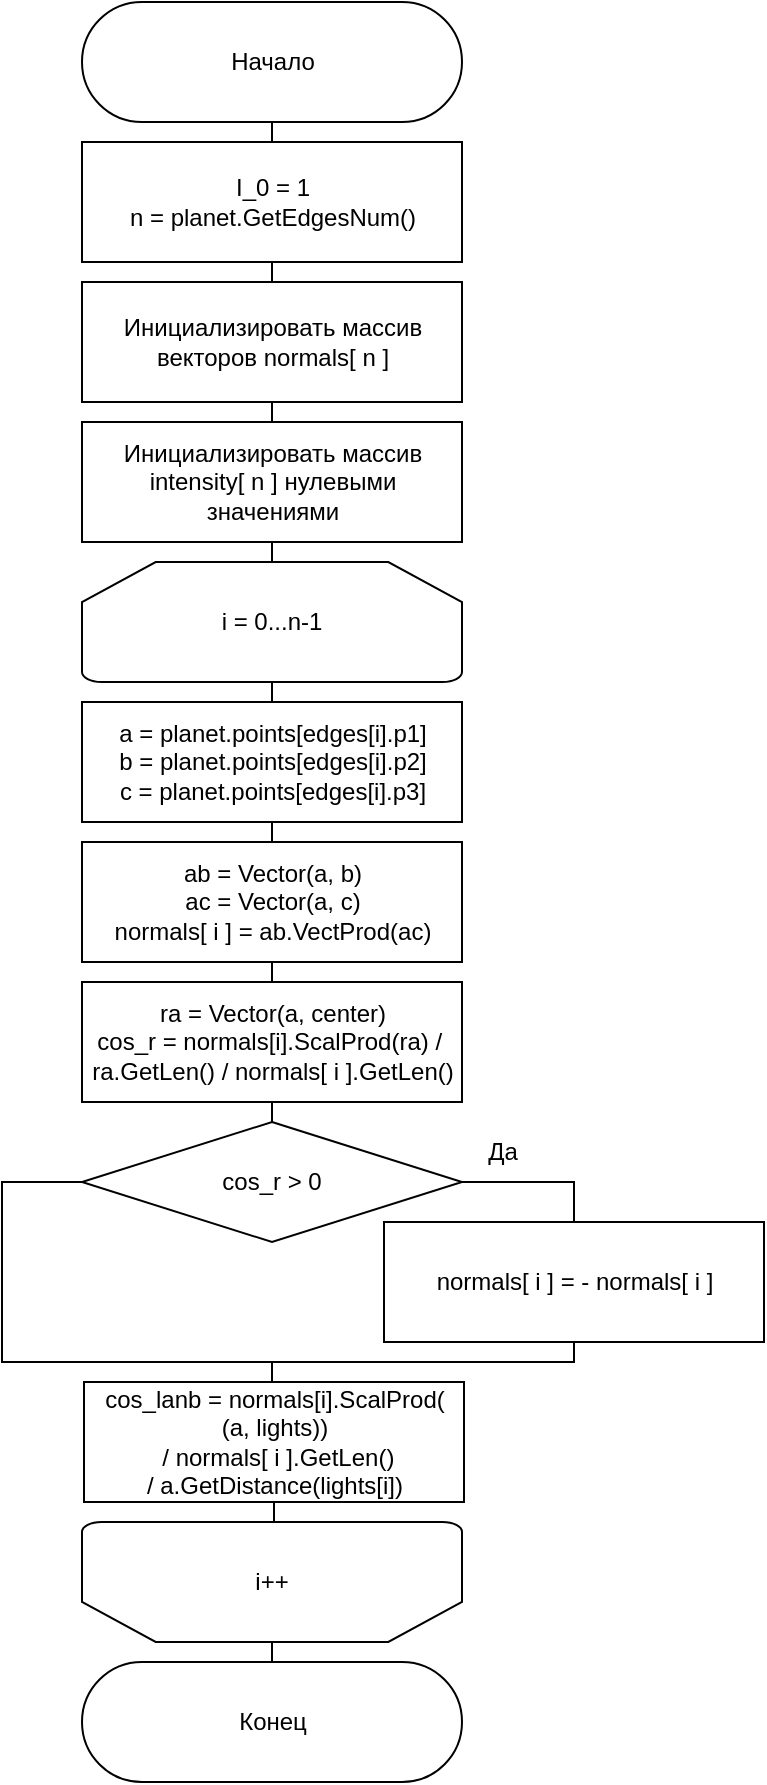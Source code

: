 <mxfile version="20.3.0" type="device"><diagram id="Kln8Bk9p3r91kDqqErFl" name="Страница 1"><mxGraphModel dx="631" dy="391" grid="1" gridSize="10" guides="1" tooltips="1" connect="1" arrows="1" fold="1" page="1" pageScale="1" pageWidth="827" pageHeight="1169" math="0" shadow="0"><root><mxCell id="0"/><mxCell id="1" parent="0"/><mxCell id="Az9r_vejQEuSjAj75GmX-1" style="edgeStyle=orthogonalEdgeStyle;rounded=0;orthogonalLoop=1;jettySize=auto;html=1;exitX=0.5;exitY=0.5;exitDx=0;exitDy=30;exitPerimeter=0;entryX=0.5;entryY=0;entryDx=0;entryDy=0;endArrow=none;endFill=0;" parent="1" source="Az9r_vejQEuSjAj75GmX-2" target="Az9r_vejQEuSjAj75GmX-3" edge="1"><mxGeometry relative="1" as="geometry"/></mxCell><mxCell id="Az9r_vejQEuSjAj75GmX-2" value="Начало" style="html=1;dashed=0;whitespace=wrap;shape=mxgraph.dfd.start" parent="1" vertex="1"><mxGeometry x="263" y="30" width="190" height="60" as="geometry"/></mxCell><mxCell id="Az9r_vejQEuSjAj75GmX-3" value="I_0 = 1&lt;br&gt;n = planet.GetEdgesNum()" style="html=1;dashed=0;whitespace=wrap;" parent="1" vertex="1"><mxGeometry x="263" y="100" width="190" height="60" as="geometry"/></mxCell><mxCell id="Az9r_vejQEuSjAj75GmX-4" style="edgeStyle=orthogonalEdgeStyle;rounded=0;orthogonalLoop=1;jettySize=auto;html=1;exitX=0.5;exitY=0;exitDx=0;exitDy=0;exitPerimeter=0;entryX=0.5;entryY=1;entryDx=0;entryDy=0;endArrow=none;endFill=0;" parent="1" target="Az9r_vejQEuSjAj75GmX-3" edge="1"><mxGeometry relative="1" as="geometry"><mxPoint x="358" y="170" as="sourcePoint"/></mxGeometry></mxCell><mxCell id="Az9r_vejQEuSjAj75GmX-11" style="edgeStyle=orthogonalEdgeStyle;rounded=0;orthogonalLoop=1;jettySize=auto;html=1;exitX=0.5;exitY=1;exitDx=0;exitDy=0;exitPerimeter=0;entryX=0.5;entryY=0;entryDx=0;entryDy=0;entryPerimeter=0;endArrow=none;endFill=0;" parent="1" target="Az9r_vejQEuSjAj75GmX-14" edge="1"><mxGeometry relative="1" as="geometry"><mxPoint x="358" y="300" as="sourcePoint"/></mxGeometry></mxCell><mxCell id="Az9r_vejQEuSjAj75GmX-14" value="i = 0...n-1" style="strokeWidth=1;html=1;shape=mxgraph.flowchart.loop_limit;whiteSpace=wrap;" parent="1" vertex="1"><mxGeometry x="263" y="310" width="190" height="60" as="geometry"/></mxCell><mxCell id="Az9r_vejQEuSjAj75GmX-15" style="edgeStyle=orthogonalEdgeStyle;rounded=0;orthogonalLoop=1;jettySize=auto;html=1;exitX=1;exitY=0.5;exitDx=0;exitDy=0;exitPerimeter=0;entryX=0.5;entryY=0;entryDx=0;entryDy=0;endArrow=none;endFill=0;" parent="1" source="Az9r_vejQEuSjAj75GmX-17" target="Az9r_vejQEuSjAj75GmX-19" edge="1"><mxGeometry relative="1" as="geometry"/></mxCell><mxCell id="Az9r_vejQEuSjAj75GmX-16" style="edgeStyle=orthogonalEdgeStyle;rounded=0;orthogonalLoop=1;jettySize=auto;html=1;exitX=0;exitY=0.5;exitDx=0;exitDy=0;exitPerimeter=0;endArrow=none;endFill=0;" parent="1" source="Az9r_vejQEuSjAj75GmX-17" edge="1"><mxGeometry relative="1" as="geometry"><mxPoint x="400" y="710" as="targetPoint"/><Array as="points"><mxPoint x="223" y="620"/><mxPoint x="223" y="710"/><mxPoint x="363" y="710"/></Array></mxGeometry></mxCell><mxCell id="Az9r_vejQEuSjAj75GmX-38" style="edgeStyle=orthogonalEdgeStyle;rounded=0;orthogonalLoop=1;jettySize=auto;html=1;exitX=0.5;exitY=0;exitDx=0;exitDy=0;exitPerimeter=0;entryX=0.5;entryY=1;entryDx=0;entryDy=0;endArrow=none;endFill=0;" parent="1" source="Az9r_vejQEuSjAj75GmX-17" target="Az9r_vejQEuSjAj75GmX-34" edge="1"><mxGeometry relative="1" as="geometry"/></mxCell><mxCell id="Az9r_vejQEuSjAj75GmX-17" value="cos_r &amp;gt; 0" style="strokeWidth=1;html=1;shape=mxgraph.flowchart.decision;whiteSpace=wrap;" parent="1" vertex="1"><mxGeometry x="263" y="590" width="190" height="60" as="geometry"/></mxCell><mxCell id="Az9r_vejQEuSjAj75GmX-40" style="edgeStyle=orthogonalEdgeStyle;rounded=0;orthogonalLoop=1;jettySize=auto;html=1;exitX=0.5;exitY=1;exitDx=0;exitDy=0;entryX=0.5;entryY=0;entryDx=0;entryDy=0;endArrow=none;endFill=0;" parent="1" source="Az9r_vejQEuSjAj75GmX-19" target="Az9r_vejQEuSjAj75GmX-39" edge="1"><mxGeometry relative="1" as="geometry"><Array as="points"><mxPoint x="509" y="710"/><mxPoint x="358" y="710"/></Array></mxGeometry></mxCell><mxCell id="Az9r_vejQEuSjAj75GmX-19" value="normals[ i ] = - normals[ i ]" style="html=1;dashed=0;whitespace=wrap;" parent="1" vertex="1"><mxGeometry x="414" y="640" width="190" height="60" as="geometry"/></mxCell><mxCell id="Az9r_vejQEuSjAj75GmX-20" style="edgeStyle=orthogonalEdgeStyle;rounded=0;orthogonalLoop=1;jettySize=auto;html=1;exitX=0.5;exitY=0;exitDx=0;exitDy=0;exitPerimeter=0;endArrow=none;endFill=0;" parent="1" source="Az9r_vejQEuSjAj75GmX-21" edge="1"><mxGeometry relative="1" as="geometry"><mxPoint x="358" y="880" as="targetPoint"/></mxGeometry></mxCell><mxCell id="sQNaGLqRT-PbEEBGvwsG-1" style="edgeStyle=orthogonalEdgeStyle;rounded=0;orthogonalLoop=1;jettySize=auto;html=1;exitX=0.5;exitY=1;exitDx=0;exitDy=0;exitPerimeter=0;entryX=0.5;entryY=1;entryDx=0;entryDy=0;endArrow=none;endFill=0;" edge="1" parent="1" source="Az9r_vejQEuSjAj75GmX-21" target="Az9r_vejQEuSjAj75GmX-39"><mxGeometry relative="1" as="geometry"/></mxCell><mxCell id="Az9r_vejQEuSjAj75GmX-21" value="i++" style="strokeWidth=1;html=1;shape=mxgraph.flowchart.loop_limit;whiteSpace=wrap;direction=west;" parent="1" vertex="1"><mxGeometry x="263" y="790" width="190" height="60" as="geometry"/></mxCell><mxCell id="Az9r_vejQEuSjAj75GmX-22" value="Да" style="text;html=1;align=center;verticalAlign=middle;resizable=0;points=[];autosize=1;strokeColor=none;fillColor=none;" parent="1" vertex="1"><mxGeometry x="453" y="590" width="40" height="30" as="geometry"/></mxCell><mxCell id="Az9r_vejQEuSjAj75GmX-27" value="Инициализировать массив&lt;br&gt;векторов normals[ n ]" style="html=1;dashed=0;whitespace=wrap;" parent="1" vertex="1"><mxGeometry x="263" y="170" width="190" height="60" as="geometry"/></mxCell><mxCell id="Az9r_vejQEuSjAj75GmX-29" style="edgeStyle=orthogonalEdgeStyle;rounded=0;orthogonalLoop=1;jettySize=auto;html=1;exitX=0.5;exitY=0;exitDx=0;exitDy=0;entryX=0.5;entryY=1;entryDx=0;entryDy=0;endArrow=none;endFill=0;" parent="1" source="Az9r_vejQEuSjAj75GmX-28" target="Az9r_vejQEuSjAj75GmX-27" edge="1"><mxGeometry relative="1" as="geometry"/></mxCell><mxCell id="Az9r_vejQEuSjAj75GmX-28" value="Инициализировать массив&lt;br&gt;intensity[ n ] нулевыми&lt;br&gt;значениями" style="html=1;dashed=0;whitespace=wrap;" parent="1" vertex="1"><mxGeometry x="263" y="240" width="190" height="60" as="geometry"/></mxCell><mxCell id="Az9r_vejQEuSjAj75GmX-31" style="edgeStyle=orthogonalEdgeStyle;rounded=0;orthogonalLoop=1;jettySize=auto;html=1;exitX=0.5;exitY=0;exitDx=0;exitDy=0;entryX=0.5;entryY=1;entryDx=0;entryDy=0;entryPerimeter=0;endArrow=none;endFill=0;" parent="1" source="Az9r_vejQEuSjAj75GmX-30" target="Az9r_vejQEuSjAj75GmX-14" edge="1"><mxGeometry relative="1" as="geometry"/></mxCell><mxCell id="Az9r_vejQEuSjAj75GmX-30" value="a = planet.points[edges[i].p1]&lt;br&gt;b = planet.points[edges[i].p2]&lt;br&gt;c = planet.points[edges[i].p3]" style="html=1;dashed=0;whitespace=wrap;" parent="1" vertex="1"><mxGeometry x="263" y="380" width="190" height="60" as="geometry"/></mxCell><mxCell id="Az9r_vejQEuSjAj75GmX-36" style="edgeStyle=orthogonalEdgeStyle;rounded=0;orthogonalLoop=1;jettySize=auto;html=1;exitX=0.5;exitY=0;exitDx=0;exitDy=0;entryX=0.5;entryY=1;entryDx=0;entryDy=0;endArrow=none;endFill=0;" parent="1" source="Az9r_vejQEuSjAj75GmX-33" target="Az9r_vejQEuSjAj75GmX-30" edge="1"><mxGeometry relative="1" as="geometry"/></mxCell><mxCell id="Az9r_vejQEuSjAj75GmX-33" value="ab = Vector(a, b)&lt;br&gt;ac = Vector(a, c)&lt;br&gt;normals[ i ] = ab.VectProd(ac)" style="html=1;dashed=0;whitespace=wrap;" parent="1" vertex="1"><mxGeometry x="263" y="450" width="190" height="60" as="geometry"/></mxCell><mxCell id="Az9r_vejQEuSjAj75GmX-37" style="edgeStyle=orthogonalEdgeStyle;rounded=0;orthogonalLoop=1;jettySize=auto;html=1;exitX=0.5;exitY=0;exitDx=0;exitDy=0;entryX=0.5;entryY=1;entryDx=0;entryDy=0;endArrow=none;endFill=0;" parent="1" source="Az9r_vejQEuSjAj75GmX-34" target="Az9r_vejQEuSjAj75GmX-33" edge="1"><mxGeometry relative="1" as="geometry"/></mxCell><mxCell id="Az9r_vejQEuSjAj75GmX-34" value="ra = Vector(a, center)&lt;br&gt;cos_r = normals[i].ScalProd(ra) /&amp;nbsp;&lt;br&gt;ra.GetLen() / normals[ i ].GetLen()" style="html=1;dashed=0;whitespace=wrap;" parent="1" vertex="1"><mxGeometry x="263" y="520" width="190" height="60" as="geometry"/></mxCell><mxCell id="Az9r_vejQEuSjAj75GmX-39" value="cos_lanb = normals[i].ScalProd(&lt;br&gt;(a, lights))&lt;br&gt;&amp;nbsp;/ normals[ i ].GetLen()&lt;br&gt;/ a.GetDistance(lights[i])" style="html=1;dashed=0;whitespace=wrap;" parent="1" vertex="1"><mxGeometry x="264" y="720" width="190" height="60" as="geometry"/></mxCell><mxCell id="Az9r_vejQEuSjAj75GmX-41" value="Конец" style="html=1;dashed=0;whitespace=wrap;shape=mxgraph.dfd.start" parent="1" vertex="1"><mxGeometry x="263" y="860" width="190" height="60" as="geometry"/></mxCell></root></mxGraphModel></diagram></mxfile>